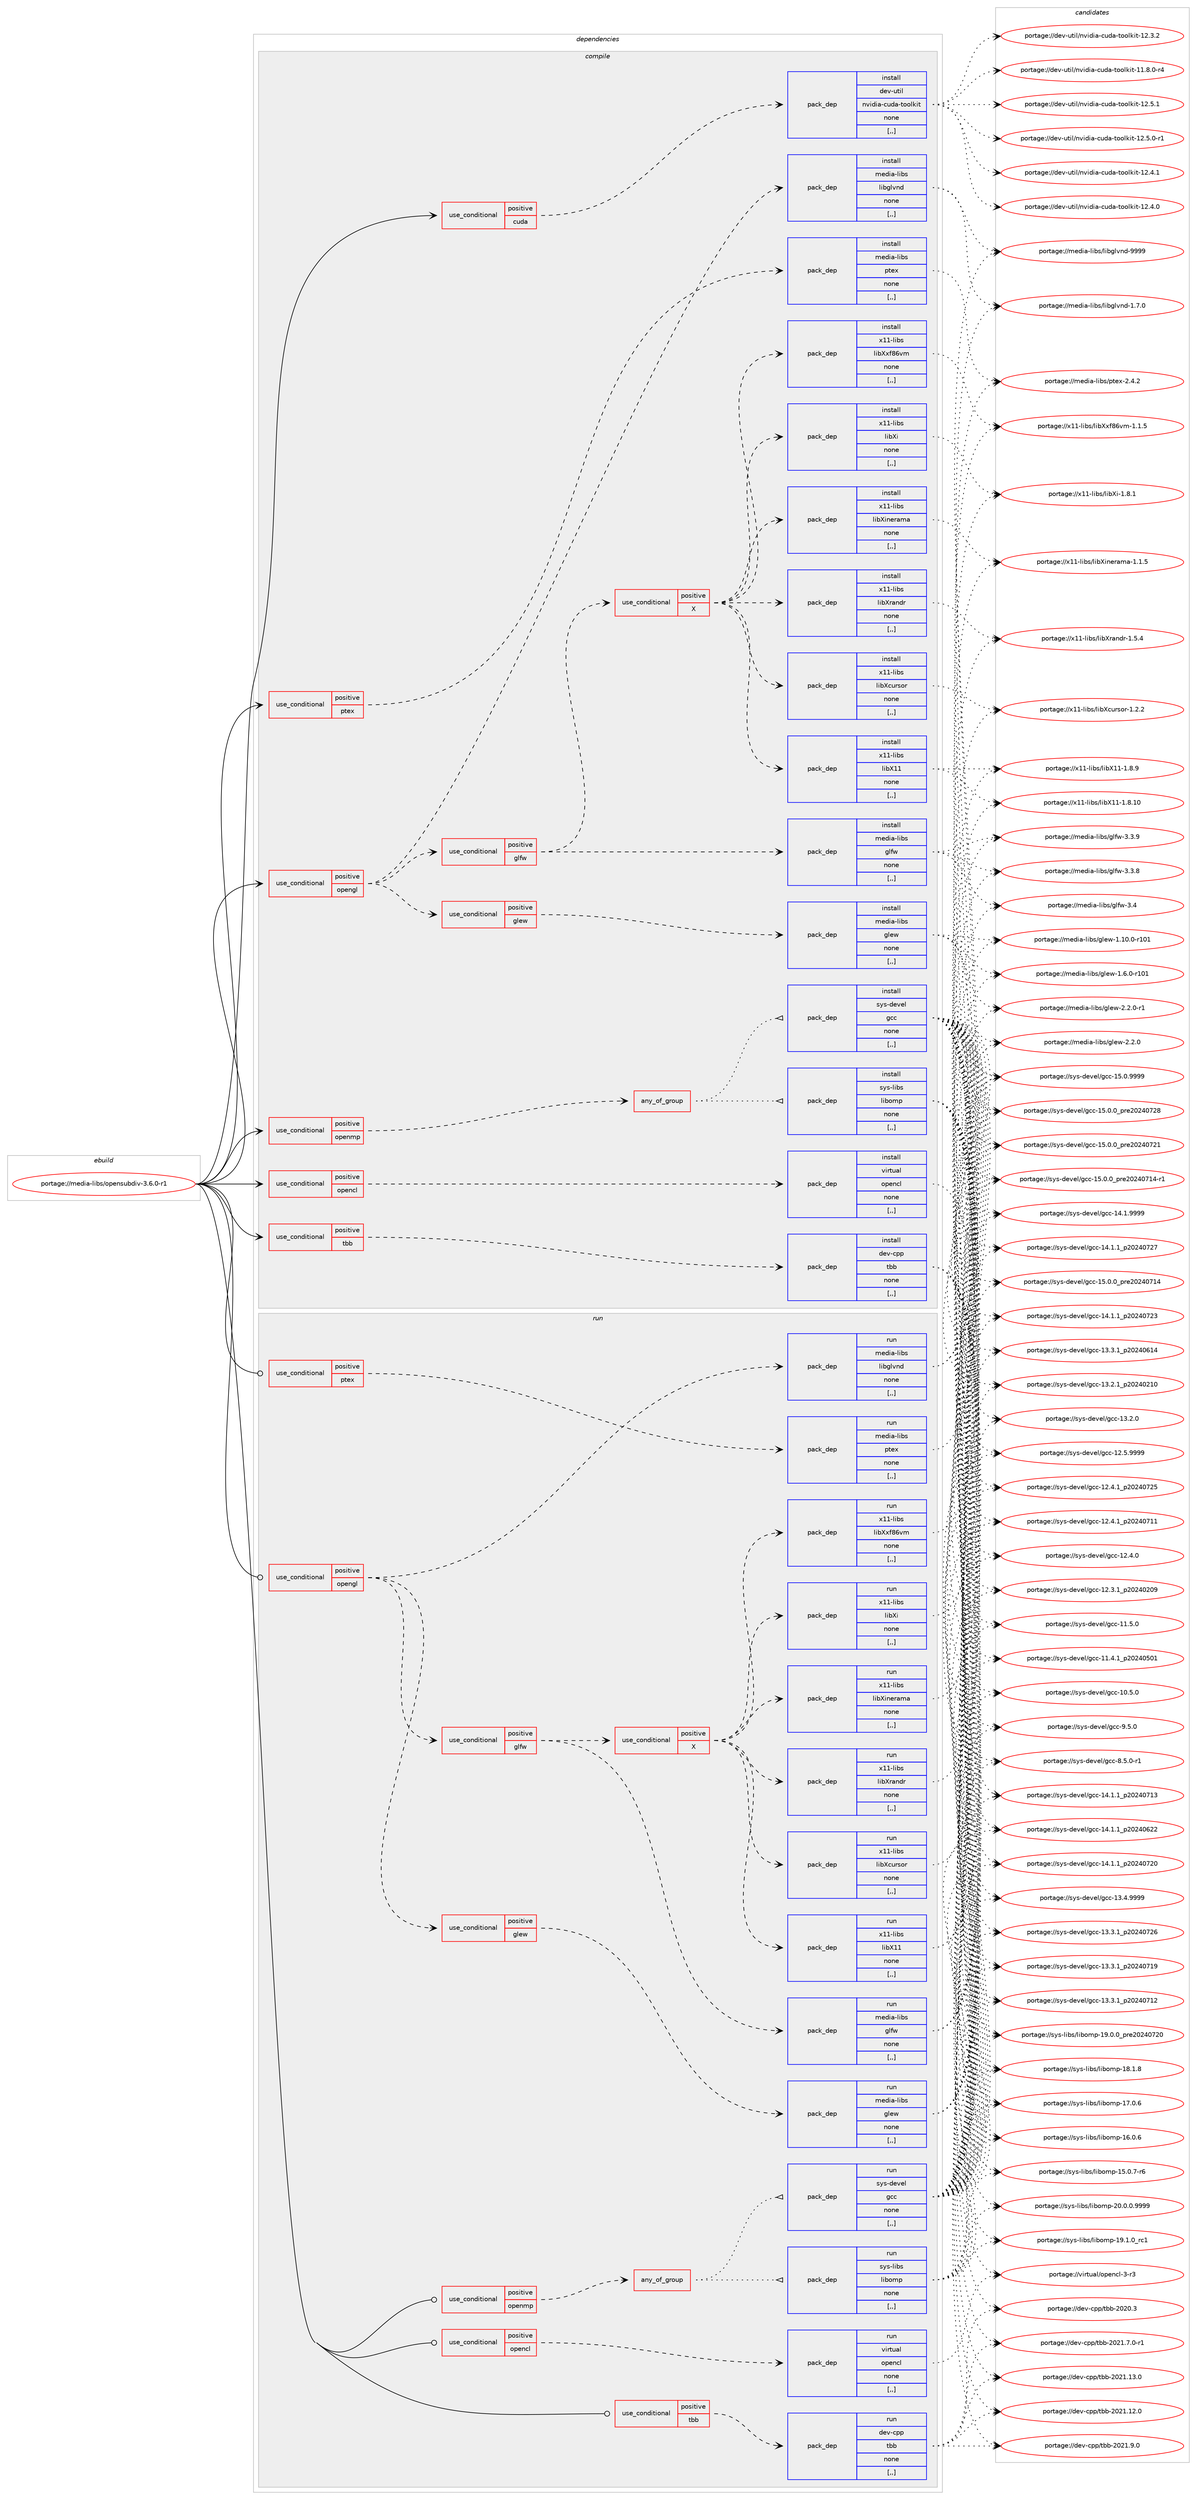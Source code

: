 digraph prolog {

# *************
# Graph options
# *************

newrank=true;
concentrate=true;
compound=true;
graph [rankdir=LR,fontname=Helvetica,fontsize=10,ranksep=1.5];#, ranksep=2.5, nodesep=0.2];
edge  [arrowhead=vee];
node  [fontname=Helvetica,fontsize=10];

# **********
# The ebuild
# **********

subgraph cluster_leftcol {
color=gray;
label=<<i>ebuild</i>>;
id [label="portage://media-libs/opensubdiv-3.6.0-r1", color=red, width=4, href="../media-libs/opensubdiv-3.6.0-r1.svg"];
}

# ****************
# The dependencies
# ****************

subgraph cluster_midcol {
color=gray;
label=<<i>dependencies</i>>;
subgraph cluster_compile {
fillcolor="#eeeeee";
style=filled;
label=<<i>compile</i>>;
subgraph cond77142 {
dependency304169 [label=<<TABLE BORDER="0" CELLBORDER="1" CELLSPACING="0" CELLPADDING="4"><TR><TD ROWSPAN="3" CELLPADDING="10">use_conditional</TD></TR><TR><TD>positive</TD></TR><TR><TD>cuda</TD></TR></TABLE>>, shape=none, color=red];
subgraph pack224661 {
dependency304170 [label=<<TABLE BORDER="0" CELLBORDER="1" CELLSPACING="0" CELLPADDING="4" WIDTH="220"><TR><TD ROWSPAN="6" CELLPADDING="30">pack_dep</TD></TR><TR><TD WIDTH="110">install</TD></TR><TR><TD>dev-util</TD></TR><TR><TD>nvidia-cuda-toolkit</TD></TR><TR><TD>none</TD></TR><TR><TD>[,,]</TD></TR></TABLE>>, shape=none, color=blue];
}
dependency304169:e -> dependency304170:w [weight=20,style="dashed",arrowhead="vee"];
}
id:e -> dependency304169:w [weight=20,style="solid",arrowhead="vee"];
subgraph cond77143 {
dependency304171 [label=<<TABLE BORDER="0" CELLBORDER="1" CELLSPACING="0" CELLPADDING="4"><TR><TD ROWSPAN="3" CELLPADDING="10">use_conditional</TD></TR><TR><TD>positive</TD></TR><TR><TD>opencl</TD></TR></TABLE>>, shape=none, color=red];
subgraph pack224662 {
dependency304172 [label=<<TABLE BORDER="0" CELLBORDER="1" CELLSPACING="0" CELLPADDING="4" WIDTH="220"><TR><TD ROWSPAN="6" CELLPADDING="30">pack_dep</TD></TR><TR><TD WIDTH="110">install</TD></TR><TR><TD>virtual</TD></TR><TR><TD>opencl</TD></TR><TR><TD>none</TD></TR><TR><TD>[,,]</TD></TR></TABLE>>, shape=none, color=blue];
}
dependency304171:e -> dependency304172:w [weight=20,style="dashed",arrowhead="vee"];
}
id:e -> dependency304171:w [weight=20,style="solid",arrowhead="vee"];
subgraph cond77144 {
dependency304173 [label=<<TABLE BORDER="0" CELLBORDER="1" CELLSPACING="0" CELLPADDING="4"><TR><TD ROWSPAN="3" CELLPADDING="10">use_conditional</TD></TR><TR><TD>positive</TD></TR><TR><TD>opengl</TD></TR></TABLE>>, shape=none, color=red];
subgraph pack224663 {
dependency304174 [label=<<TABLE BORDER="0" CELLBORDER="1" CELLSPACING="0" CELLPADDING="4" WIDTH="220"><TR><TD ROWSPAN="6" CELLPADDING="30">pack_dep</TD></TR><TR><TD WIDTH="110">install</TD></TR><TR><TD>media-libs</TD></TR><TR><TD>libglvnd</TD></TR><TR><TD>none</TD></TR><TR><TD>[,,]</TD></TR></TABLE>>, shape=none, color=blue];
}
dependency304173:e -> dependency304174:w [weight=20,style="dashed",arrowhead="vee"];
subgraph cond77145 {
dependency304175 [label=<<TABLE BORDER="0" CELLBORDER="1" CELLSPACING="0" CELLPADDING="4"><TR><TD ROWSPAN="3" CELLPADDING="10">use_conditional</TD></TR><TR><TD>positive</TD></TR><TR><TD>glew</TD></TR></TABLE>>, shape=none, color=red];
subgraph pack224664 {
dependency304176 [label=<<TABLE BORDER="0" CELLBORDER="1" CELLSPACING="0" CELLPADDING="4" WIDTH="220"><TR><TD ROWSPAN="6" CELLPADDING="30">pack_dep</TD></TR><TR><TD WIDTH="110">install</TD></TR><TR><TD>media-libs</TD></TR><TR><TD>glew</TD></TR><TR><TD>none</TD></TR><TR><TD>[,,]</TD></TR></TABLE>>, shape=none, color=blue];
}
dependency304175:e -> dependency304176:w [weight=20,style="dashed",arrowhead="vee"];
}
dependency304173:e -> dependency304175:w [weight=20,style="dashed",arrowhead="vee"];
subgraph cond77146 {
dependency304177 [label=<<TABLE BORDER="0" CELLBORDER="1" CELLSPACING="0" CELLPADDING="4"><TR><TD ROWSPAN="3" CELLPADDING="10">use_conditional</TD></TR><TR><TD>positive</TD></TR><TR><TD>glfw</TD></TR></TABLE>>, shape=none, color=red];
subgraph pack224665 {
dependency304178 [label=<<TABLE BORDER="0" CELLBORDER="1" CELLSPACING="0" CELLPADDING="4" WIDTH="220"><TR><TD ROWSPAN="6" CELLPADDING="30">pack_dep</TD></TR><TR><TD WIDTH="110">install</TD></TR><TR><TD>media-libs</TD></TR><TR><TD>glfw</TD></TR><TR><TD>none</TD></TR><TR><TD>[,,]</TD></TR></TABLE>>, shape=none, color=blue];
}
dependency304177:e -> dependency304178:w [weight=20,style="dashed",arrowhead="vee"];
subgraph cond77147 {
dependency304179 [label=<<TABLE BORDER="0" CELLBORDER="1" CELLSPACING="0" CELLPADDING="4"><TR><TD ROWSPAN="3" CELLPADDING="10">use_conditional</TD></TR><TR><TD>positive</TD></TR><TR><TD>X</TD></TR></TABLE>>, shape=none, color=red];
subgraph pack224666 {
dependency304180 [label=<<TABLE BORDER="0" CELLBORDER="1" CELLSPACING="0" CELLPADDING="4" WIDTH="220"><TR><TD ROWSPAN="6" CELLPADDING="30">pack_dep</TD></TR><TR><TD WIDTH="110">install</TD></TR><TR><TD>x11-libs</TD></TR><TR><TD>libX11</TD></TR><TR><TD>none</TD></TR><TR><TD>[,,]</TD></TR></TABLE>>, shape=none, color=blue];
}
dependency304179:e -> dependency304180:w [weight=20,style="dashed",arrowhead="vee"];
subgraph pack224667 {
dependency304181 [label=<<TABLE BORDER="0" CELLBORDER="1" CELLSPACING="0" CELLPADDING="4" WIDTH="220"><TR><TD ROWSPAN="6" CELLPADDING="30">pack_dep</TD></TR><TR><TD WIDTH="110">install</TD></TR><TR><TD>x11-libs</TD></TR><TR><TD>libXcursor</TD></TR><TR><TD>none</TD></TR><TR><TD>[,,]</TD></TR></TABLE>>, shape=none, color=blue];
}
dependency304179:e -> dependency304181:w [weight=20,style="dashed",arrowhead="vee"];
subgraph pack224668 {
dependency304182 [label=<<TABLE BORDER="0" CELLBORDER="1" CELLSPACING="0" CELLPADDING="4" WIDTH="220"><TR><TD ROWSPAN="6" CELLPADDING="30">pack_dep</TD></TR><TR><TD WIDTH="110">install</TD></TR><TR><TD>x11-libs</TD></TR><TR><TD>libXi</TD></TR><TR><TD>none</TD></TR><TR><TD>[,,]</TD></TR></TABLE>>, shape=none, color=blue];
}
dependency304179:e -> dependency304182:w [weight=20,style="dashed",arrowhead="vee"];
subgraph pack224669 {
dependency304183 [label=<<TABLE BORDER="0" CELLBORDER="1" CELLSPACING="0" CELLPADDING="4" WIDTH="220"><TR><TD ROWSPAN="6" CELLPADDING="30">pack_dep</TD></TR><TR><TD WIDTH="110">install</TD></TR><TR><TD>x11-libs</TD></TR><TR><TD>libXinerama</TD></TR><TR><TD>none</TD></TR><TR><TD>[,,]</TD></TR></TABLE>>, shape=none, color=blue];
}
dependency304179:e -> dependency304183:w [weight=20,style="dashed",arrowhead="vee"];
subgraph pack224670 {
dependency304184 [label=<<TABLE BORDER="0" CELLBORDER="1" CELLSPACING="0" CELLPADDING="4" WIDTH="220"><TR><TD ROWSPAN="6" CELLPADDING="30">pack_dep</TD></TR><TR><TD WIDTH="110">install</TD></TR><TR><TD>x11-libs</TD></TR><TR><TD>libXrandr</TD></TR><TR><TD>none</TD></TR><TR><TD>[,,]</TD></TR></TABLE>>, shape=none, color=blue];
}
dependency304179:e -> dependency304184:w [weight=20,style="dashed",arrowhead="vee"];
subgraph pack224671 {
dependency304185 [label=<<TABLE BORDER="0" CELLBORDER="1" CELLSPACING="0" CELLPADDING="4" WIDTH="220"><TR><TD ROWSPAN="6" CELLPADDING="30">pack_dep</TD></TR><TR><TD WIDTH="110">install</TD></TR><TR><TD>x11-libs</TD></TR><TR><TD>libXxf86vm</TD></TR><TR><TD>none</TD></TR><TR><TD>[,,]</TD></TR></TABLE>>, shape=none, color=blue];
}
dependency304179:e -> dependency304185:w [weight=20,style="dashed",arrowhead="vee"];
}
dependency304177:e -> dependency304179:w [weight=20,style="dashed",arrowhead="vee"];
}
dependency304173:e -> dependency304177:w [weight=20,style="dashed",arrowhead="vee"];
}
id:e -> dependency304173:w [weight=20,style="solid",arrowhead="vee"];
subgraph cond77148 {
dependency304186 [label=<<TABLE BORDER="0" CELLBORDER="1" CELLSPACING="0" CELLPADDING="4"><TR><TD ROWSPAN="3" CELLPADDING="10">use_conditional</TD></TR><TR><TD>positive</TD></TR><TR><TD>openmp</TD></TR></TABLE>>, shape=none, color=red];
subgraph any2203 {
dependency304187 [label=<<TABLE BORDER="0" CELLBORDER="1" CELLSPACING="0" CELLPADDING="4"><TR><TD CELLPADDING="10">any_of_group</TD></TR></TABLE>>, shape=none, color=red];subgraph pack224672 {
dependency304188 [label=<<TABLE BORDER="0" CELLBORDER="1" CELLSPACING="0" CELLPADDING="4" WIDTH="220"><TR><TD ROWSPAN="6" CELLPADDING="30">pack_dep</TD></TR><TR><TD WIDTH="110">install</TD></TR><TR><TD>sys-devel</TD></TR><TR><TD>gcc</TD></TR><TR><TD>none</TD></TR><TR><TD>[,,]</TD></TR></TABLE>>, shape=none, color=blue];
}
dependency304187:e -> dependency304188:w [weight=20,style="dotted",arrowhead="oinv"];
subgraph pack224673 {
dependency304189 [label=<<TABLE BORDER="0" CELLBORDER="1" CELLSPACING="0" CELLPADDING="4" WIDTH="220"><TR><TD ROWSPAN="6" CELLPADDING="30">pack_dep</TD></TR><TR><TD WIDTH="110">install</TD></TR><TR><TD>sys-libs</TD></TR><TR><TD>libomp</TD></TR><TR><TD>none</TD></TR><TR><TD>[,,]</TD></TR></TABLE>>, shape=none, color=blue];
}
dependency304187:e -> dependency304189:w [weight=20,style="dotted",arrowhead="oinv"];
}
dependency304186:e -> dependency304187:w [weight=20,style="dashed",arrowhead="vee"];
}
id:e -> dependency304186:w [weight=20,style="solid",arrowhead="vee"];
subgraph cond77149 {
dependency304190 [label=<<TABLE BORDER="0" CELLBORDER="1" CELLSPACING="0" CELLPADDING="4"><TR><TD ROWSPAN="3" CELLPADDING="10">use_conditional</TD></TR><TR><TD>positive</TD></TR><TR><TD>ptex</TD></TR></TABLE>>, shape=none, color=red];
subgraph pack224674 {
dependency304191 [label=<<TABLE BORDER="0" CELLBORDER="1" CELLSPACING="0" CELLPADDING="4" WIDTH="220"><TR><TD ROWSPAN="6" CELLPADDING="30">pack_dep</TD></TR><TR><TD WIDTH="110">install</TD></TR><TR><TD>media-libs</TD></TR><TR><TD>ptex</TD></TR><TR><TD>none</TD></TR><TR><TD>[,,]</TD></TR></TABLE>>, shape=none, color=blue];
}
dependency304190:e -> dependency304191:w [weight=20,style="dashed",arrowhead="vee"];
}
id:e -> dependency304190:w [weight=20,style="solid",arrowhead="vee"];
subgraph cond77150 {
dependency304192 [label=<<TABLE BORDER="0" CELLBORDER="1" CELLSPACING="0" CELLPADDING="4"><TR><TD ROWSPAN="3" CELLPADDING="10">use_conditional</TD></TR><TR><TD>positive</TD></TR><TR><TD>tbb</TD></TR></TABLE>>, shape=none, color=red];
subgraph pack224675 {
dependency304193 [label=<<TABLE BORDER="0" CELLBORDER="1" CELLSPACING="0" CELLPADDING="4" WIDTH="220"><TR><TD ROWSPAN="6" CELLPADDING="30">pack_dep</TD></TR><TR><TD WIDTH="110">install</TD></TR><TR><TD>dev-cpp</TD></TR><TR><TD>tbb</TD></TR><TR><TD>none</TD></TR><TR><TD>[,,]</TD></TR></TABLE>>, shape=none, color=blue];
}
dependency304192:e -> dependency304193:w [weight=20,style="dashed",arrowhead="vee"];
}
id:e -> dependency304192:w [weight=20,style="solid",arrowhead="vee"];
}
subgraph cluster_compileandrun {
fillcolor="#eeeeee";
style=filled;
label=<<i>compile and run</i>>;
}
subgraph cluster_run {
fillcolor="#eeeeee";
style=filled;
label=<<i>run</i>>;
subgraph cond77151 {
dependency304194 [label=<<TABLE BORDER="0" CELLBORDER="1" CELLSPACING="0" CELLPADDING="4"><TR><TD ROWSPAN="3" CELLPADDING="10">use_conditional</TD></TR><TR><TD>positive</TD></TR><TR><TD>opencl</TD></TR></TABLE>>, shape=none, color=red];
subgraph pack224676 {
dependency304195 [label=<<TABLE BORDER="0" CELLBORDER="1" CELLSPACING="0" CELLPADDING="4" WIDTH="220"><TR><TD ROWSPAN="6" CELLPADDING="30">pack_dep</TD></TR><TR><TD WIDTH="110">run</TD></TR><TR><TD>virtual</TD></TR><TR><TD>opencl</TD></TR><TR><TD>none</TD></TR><TR><TD>[,,]</TD></TR></TABLE>>, shape=none, color=blue];
}
dependency304194:e -> dependency304195:w [weight=20,style="dashed",arrowhead="vee"];
}
id:e -> dependency304194:w [weight=20,style="solid",arrowhead="odot"];
subgraph cond77152 {
dependency304196 [label=<<TABLE BORDER="0" CELLBORDER="1" CELLSPACING="0" CELLPADDING="4"><TR><TD ROWSPAN="3" CELLPADDING="10">use_conditional</TD></TR><TR><TD>positive</TD></TR><TR><TD>opengl</TD></TR></TABLE>>, shape=none, color=red];
subgraph pack224677 {
dependency304197 [label=<<TABLE BORDER="0" CELLBORDER="1" CELLSPACING="0" CELLPADDING="4" WIDTH="220"><TR><TD ROWSPAN="6" CELLPADDING="30">pack_dep</TD></TR><TR><TD WIDTH="110">run</TD></TR><TR><TD>media-libs</TD></TR><TR><TD>libglvnd</TD></TR><TR><TD>none</TD></TR><TR><TD>[,,]</TD></TR></TABLE>>, shape=none, color=blue];
}
dependency304196:e -> dependency304197:w [weight=20,style="dashed",arrowhead="vee"];
subgraph cond77153 {
dependency304198 [label=<<TABLE BORDER="0" CELLBORDER="1" CELLSPACING="0" CELLPADDING="4"><TR><TD ROWSPAN="3" CELLPADDING="10">use_conditional</TD></TR><TR><TD>positive</TD></TR><TR><TD>glew</TD></TR></TABLE>>, shape=none, color=red];
subgraph pack224678 {
dependency304199 [label=<<TABLE BORDER="0" CELLBORDER="1" CELLSPACING="0" CELLPADDING="4" WIDTH="220"><TR><TD ROWSPAN="6" CELLPADDING="30">pack_dep</TD></TR><TR><TD WIDTH="110">run</TD></TR><TR><TD>media-libs</TD></TR><TR><TD>glew</TD></TR><TR><TD>none</TD></TR><TR><TD>[,,]</TD></TR></TABLE>>, shape=none, color=blue];
}
dependency304198:e -> dependency304199:w [weight=20,style="dashed",arrowhead="vee"];
}
dependency304196:e -> dependency304198:w [weight=20,style="dashed",arrowhead="vee"];
subgraph cond77154 {
dependency304200 [label=<<TABLE BORDER="0" CELLBORDER="1" CELLSPACING="0" CELLPADDING="4"><TR><TD ROWSPAN="3" CELLPADDING="10">use_conditional</TD></TR><TR><TD>positive</TD></TR><TR><TD>glfw</TD></TR></TABLE>>, shape=none, color=red];
subgraph pack224679 {
dependency304201 [label=<<TABLE BORDER="0" CELLBORDER="1" CELLSPACING="0" CELLPADDING="4" WIDTH="220"><TR><TD ROWSPAN="6" CELLPADDING="30">pack_dep</TD></TR><TR><TD WIDTH="110">run</TD></TR><TR><TD>media-libs</TD></TR><TR><TD>glfw</TD></TR><TR><TD>none</TD></TR><TR><TD>[,,]</TD></TR></TABLE>>, shape=none, color=blue];
}
dependency304200:e -> dependency304201:w [weight=20,style="dashed",arrowhead="vee"];
subgraph cond77155 {
dependency304202 [label=<<TABLE BORDER="0" CELLBORDER="1" CELLSPACING="0" CELLPADDING="4"><TR><TD ROWSPAN="3" CELLPADDING="10">use_conditional</TD></TR><TR><TD>positive</TD></TR><TR><TD>X</TD></TR></TABLE>>, shape=none, color=red];
subgraph pack224680 {
dependency304203 [label=<<TABLE BORDER="0" CELLBORDER="1" CELLSPACING="0" CELLPADDING="4" WIDTH="220"><TR><TD ROWSPAN="6" CELLPADDING="30">pack_dep</TD></TR><TR><TD WIDTH="110">run</TD></TR><TR><TD>x11-libs</TD></TR><TR><TD>libX11</TD></TR><TR><TD>none</TD></TR><TR><TD>[,,]</TD></TR></TABLE>>, shape=none, color=blue];
}
dependency304202:e -> dependency304203:w [weight=20,style="dashed",arrowhead="vee"];
subgraph pack224681 {
dependency304204 [label=<<TABLE BORDER="0" CELLBORDER="1" CELLSPACING="0" CELLPADDING="4" WIDTH="220"><TR><TD ROWSPAN="6" CELLPADDING="30">pack_dep</TD></TR><TR><TD WIDTH="110">run</TD></TR><TR><TD>x11-libs</TD></TR><TR><TD>libXcursor</TD></TR><TR><TD>none</TD></TR><TR><TD>[,,]</TD></TR></TABLE>>, shape=none, color=blue];
}
dependency304202:e -> dependency304204:w [weight=20,style="dashed",arrowhead="vee"];
subgraph pack224682 {
dependency304205 [label=<<TABLE BORDER="0" CELLBORDER="1" CELLSPACING="0" CELLPADDING="4" WIDTH="220"><TR><TD ROWSPAN="6" CELLPADDING="30">pack_dep</TD></TR><TR><TD WIDTH="110">run</TD></TR><TR><TD>x11-libs</TD></TR><TR><TD>libXi</TD></TR><TR><TD>none</TD></TR><TR><TD>[,,]</TD></TR></TABLE>>, shape=none, color=blue];
}
dependency304202:e -> dependency304205:w [weight=20,style="dashed",arrowhead="vee"];
subgraph pack224683 {
dependency304206 [label=<<TABLE BORDER="0" CELLBORDER="1" CELLSPACING="0" CELLPADDING="4" WIDTH="220"><TR><TD ROWSPAN="6" CELLPADDING="30">pack_dep</TD></TR><TR><TD WIDTH="110">run</TD></TR><TR><TD>x11-libs</TD></TR><TR><TD>libXinerama</TD></TR><TR><TD>none</TD></TR><TR><TD>[,,]</TD></TR></TABLE>>, shape=none, color=blue];
}
dependency304202:e -> dependency304206:w [weight=20,style="dashed",arrowhead="vee"];
subgraph pack224684 {
dependency304207 [label=<<TABLE BORDER="0" CELLBORDER="1" CELLSPACING="0" CELLPADDING="4" WIDTH="220"><TR><TD ROWSPAN="6" CELLPADDING="30">pack_dep</TD></TR><TR><TD WIDTH="110">run</TD></TR><TR><TD>x11-libs</TD></TR><TR><TD>libXrandr</TD></TR><TR><TD>none</TD></TR><TR><TD>[,,]</TD></TR></TABLE>>, shape=none, color=blue];
}
dependency304202:e -> dependency304207:w [weight=20,style="dashed",arrowhead="vee"];
subgraph pack224685 {
dependency304208 [label=<<TABLE BORDER="0" CELLBORDER="1" CELLSPACING="0" CELLPADDING="4" WIDTH="220"><TR><TD ROWSPAN="6" CELLPADDING="30">pack_dep</TD></TR><TR><TD WIDTH="110">run</TD></TR><TR><TD>x11-libs</TD></TR><TR><TD>libXxf86vm</TD></TR><TR><TD>none</TD></TR><TR><TD>[,,]</TD></TR></TABLE>>, shape=none, color=blue];
}
dependency304202:e -> dependency304208:w [weight=20,style="dashed",arrowhead="vee"];
}
dependency304200:e -> dependency304202:w [weight=20,style="dashed",arrowhead="vee"];
}
dependency304196:e -> dependency304200:w [weight=20,style="dashed",arrowhead="vee"];
}
id:e -> dependency304196:w [weight=20,style="solid",arrowhead="odot"];
subgraph cond77156 {
dependency304209 [label=<<TABLE BORDER="0" CELLBORDER="1" CELLSPACING="0" CELLPADDING="4"><TR><TD ROWSPAN="3" CELLPADDING="10">use_conditional</TD></TR><TR><TD>positive</TD></TR><TR><TD>openmp</TD></TR></TABLE>>, shape=none, color=red];
subgraph any2204 {
dependency304210 [label=<<TABLE BORDER="0" CELLBORDER="1" CELLSPACING="0" CELLPADDING="4"><TR><TD CELLPADDING="10">any_of_group</TD></TR></TABLE>>, shape=none, color=red];subgraph pack224686 {
dependency304211 [label=<<TABLE BORDER="0" CELLBORDER="1" CELLSPACING="0" CELLPADDING="4" WIDTH="220"><TR><TD ROWSPAN="6" CELLPADDING="30">pack_dep</TD></TR><TR><TD WIDTH="110">run</TD></TR><TR><TD>sys-devel</TD></TR><TR><TD>gcc</TD></TR><TR><TD>none</TD></TR><TR><TD>[,,]</TD></TR></TABLE>>, shape=none, color=blue];
}
dependency304210:e -> dependency304211:w [weight=20,style="dotted",arrowhead="oinv"];
subgraph pack224687 {
dependency304212 [label=<<TABLE BORDER="0" CELLBORDER="1" CELLSPACING="0" CELLPADDING="4" WIDTH="220"><TR><TD ROWSPAN="6" CELLPADDING="30">pack_dep</TD></TR><TR><TD WIDTH="110">run</TD></TR><TR><TD>sys-libs</TD></TR><TR><TD>libomp</TD></TR><TR><TD>none</TD></TR><TR><TD>[,,]</TD></TR></TABLE>>, shape=none, color=blue];
}
dependency304210:e -> dependency304212:w [weight=20,style="dotted",arrowhead="oinv"];
}
dependency304209:e -> dependency304210:w [weight=20,style="dashed",arrowhead="vee"];
}
id:e -> dependency304209:w [weight=20,style="solid",arrowhead="odot"];
subgraph cond77157 {
dependency304213 [label=<<TABLE BORDER="0" CELLBORDER="1" CELLSPACING="0" CELLPADDING="4"><TR><TD ROWSPAN="3" CELLPADDING="10">use_conditional</TD></TR><TR><TD>positive</TD></TR><TR><TD>ptex</TD></TR></TABLE>>, shape=none, color=red];
subgraph pack224688 {
dependency304214 [label=<<TABLE BORDER="0" CELLBORDER="1" CELLSPACING="0" CELLPADDING="4" WIDTH="220"><TR><TD ROWSPAN="6" CELLPADDING="30">pack_dep</TD></TR><TR><TD WIDTH="110">run</TD></TR><TR><TD>media-libs</TD></TR><TR><TD>ptex</TD></TR><TR><TD>none</TD></TR><TR><TD>[,,]</TD></TR></TABLE>>, shape=none, color=blue];
}
dependency304213:e -> dependency304214:w [weight=20,style="dashed",arrowhead="vee"];
}
id:e -> dependency304213:w [weight=20,style="solid",arrowhead="odot"];
subgraph cond77158 {
dependency304215 [label=<<TABLE BORDER="0" CELLBORDER="1" CELLSPACING="0" CELLPADDING="4"><TR><TD ROWSPAN="3" CELLPADDING="10">use_conditional</TD></TR><TR><TD>positive</TD></TR><TR><TD>tbb</TD></TR></TABLE>>, shape=none, color=red];
subgraph pack224689 {
dependency304216 [label=<<TABLE BORDER="0" CELLBORDER="1" CELLSPACING="0" CELLPADDING="4" WIDTH="220"><TR><TD ROWSPAN="6" CELLPADDING="30">pack_dep</TD></TR><TR><TD WIDTH="110">run</TD></TR><TR><TD>dev-cpp</TD></TR><TR><TD>tbb</TD></TR><TR><TD>none</TD></TR><TR><TD>[,,]</TD></TR></TABLE>>, shape=none, color=blue];
}
dependency304215:e -> dependency304216:w [weight=20,style="dashed",arrowhead="vee"];
}
id:e -> dependency304215:w [weight=20,style="solid",arrowhead="odot"];
}
}

# **************
# The candidates
# **************

subgraph cluster_choices {
rank=same;
color=gray;
label=<<i>candidates</i>>;

subgraph choice224661 {
color=black;
nodesep=1;
choice1001011184511711610510847110118105100105974599117100974511611111110810710511645495046534649 [label="portage://dev-util/nvidia-cuda-toolkit-12.5.1", color=red, width=4,href="../dev-util/nvidia-cuda-toolkit-12.5.1.svg"];
choice10010111845117116105108471101181051001059745991171009745116111111108107105116454950465346484511449 [label="portage://dev-util/nvidia-cuda-toolkit-12.5.0-r1", color=red, width=4,href="../dev-util/nvidia-cuda-toolkit-12.5.0-r1.svg"];
choice1001011184511711610510847110118105100105974599117100974511611111110810710511645495046524649 [label="portage://dev-util/nvidia-cuda-toolkit-12.4.1", color=red, width=4,href="../dev-util/nvidia-cuda-toolkit-12.4.1.svg"];
choice1001011184511711610510847110118105100105974599117100974511611111110810710511645495046524648 [label="portage://dev-util/nvidia-cuda-toolkit-12.4.0", color=red, width=4,href="../dev-util/nvidia-cuda-toolkit-12.4.0.svg"];
choice1001011184511711610510847110118105100105974599117100974511611111110810710511645495046514650 [label="portage://dev-util/nvidia-cuda-toolkit-12.3.2", color=red, width=4,href="../dev-util/nvidia-cuda-toolkit-12.3.2.svg"];
choice10010111845117116105108471101181051001059745991171009745116111111108107105116454949465646484511452 [label="portage://dev-util/nvidia-cuda-toolkit-11.8.0-r4", color=red, width=4,href="../dev-util/nvidia-cuda-toolkit-11.8.0-r4.svg"];
dependency304170:e -> choice1001011184511711610510847110118105100105974599117100974511611111110810710511645495046534649:w [style=dotted,weight="100"];
dependency304170:e -> choice10010111845117116105108471101181051001059745991171009745116111111108107105116454950465346484511449:w [style=dotted,weight="100"];
dependency304170:e -> choice1001011184511711610510847110118105100105974599117100974511611111110810710511645495046524649:w [style=dotted,weight="100"];
dependency304170:e -> choice1001011184511711610510847110118105100105974599117100974511611111110810710511645495046524648:w [style=dotted,weight="100"];
dependency304170:e -> choice1001011184511711610510847110118105100105974599117100974511611111110810710511645495046514650:w [style=dotted,weight="100"];
dependency304170:e -> choice10010111845117116105108471101181051001059745991171009745116111111108107105116454949465646484511452:w [style=dotted,weight="100"];
}
subgraph choice224662 {
color=black;
nodesep=1;
choice11810511411611797108471111121011109910845514511451 [label="portage://virtual/opencl-3-r3", color=red, width=4,href="../virtual/opencl-3-r3.svg"];
dependency304172:e -> choice11810511411611797108471111121011109910845514511451:w [style=dotted,weight="100"];
}
subgraph choice224663 {
color=black;
nodesep=1;
choice10910110010597451081059811547108105981031081181101004557575757 [label="portage://media-libs/libglvnd-9999", color=red, width=4,href="../media-libs/libglvnd-9999.svg"];
choice1091011001059745108105981154710810598103108118110100454946554648 [label="portage://media-libs/libglvnd-1.7.0", color=red, width=4,href="../media-libs/libglvnd-1.7.0.svg"];
dependency304174:e -> choice10910110010597451081059811547108105981031081181101004557575757:w [style=dotted,weight="100"];
dependency304174:e -> choice1091011001059745108105981154710810598103108118110100454946554648:w [style=dotted,weight="100"];
}
subgraph choice224664 {
color=black;
nodesep=1;
choice109101100105974510810598115471031081011194550465046484511449 [label="portage://media-libs/glew-2.2.0-r1", color=red, width=4,href="../media-libs/glew-2.2.0-r1.svg"];
choice10910110010597451081059811547103108101119455046504648 [label="portage://media-libs/glew-2.2.0", color=red, width=4,href="../media-libs/glew-2.2.0.svg"];
choice109101100105974510810598115471031081011194549464948464845114494849 [label="portage://media-libs/glew-1.10.0-r101", color=red, width=4,href="../media-libs/glew-1.10.0-r101.svg"];
choice1091011001059745108105981154710310810111945494654464845114494849 [label="portage://media-libs/glew-1.6.0-r101", color=red, width=4,href="../media-libs/glew-1.6.0-r101.svg"];
dependency304176:e -> choice109101100105974510810598115471031081011194550465046484511449:w [style=dotted,weight="100"];
dependency304176:e -> choice10910110010597451081059811547103108101119455046504648:w [style=dotted,weight="100"];
dependency304176:e -> choice109101100105974510810598115471031081011194549464948464845114494849:w [style=dotted,weight="100"];
dependency304176:e -> choice1091011001059745108105981154710310810111945494654464845114494849:w [style=dotted,weight="100"];
}
subgraph choice224665 {
color=black;
nodesep=1;
choice1091011001059745108105981154710310810211945514652 [label="portage://media-libs/glfw-3.4", color=red, width=4,href="../media-libs/glfw-3.4.svg"];
choice10910110010597451081059811547103108102119455146514657 [label="portage://media-libs/glfw-3.3.9", color=red, width=4,href="../media-libs/glfw-3.3.9.svg"];
choice10910110010597451081059811547103108102119455146514656 [label="portage://media-libs/glfw-3.3.8", color=red, width=4,href="../media-libs/glfw-3.3.8.svg"];
dependency304178:e -> choice1091011001059745108105981154710310810211945514652:w [style=dotted,weight="100"];
dependency304178:e -> choice10910110010597451081059811547103108102119455146514657:w [style=dotted,weight="100"];
dependency304178:e -> choice10910110010597451081059811547103108102119455146514656:w [style=dotted,weight="100"];
}
subgraph choice224666 {
color=black;
nodesep=1;
choice12049494510810598115471081059888494945494656464948 [label="portage://x11-libs/libX11-1.8.10", color=red, width=4,href="../x11-libs/libX11-1.8.10.svg"];
choice120494945108105981154710810598884949454946564657 [label="portage://x11-libs/libX11-1.8.9", color=red, width=4,href="../x11-libs/libX11-1.8.9.svg"];
dependency304180:e -> choice12049494510810598115471081059888494945494656464948:w [style=dotted,weight="100"];
dependency304180:e -> choice120494945108105981154710810598884949454946564657:w [style=dotted,weight="100"];
}
subgraph choice224667 {
color=black;
nodesep=1;
choice1204949451081059811547108105988899117114115111114454946504650 [label="portage://x11-libs/libXcursor-1.2.2", color=red, width=4,href="../x11-libs/libXcursor-1.2.2.svg"];
dependency304181:e -> choice1204949451081059811547108105988899117114115111114454946504650:w [style=dotted,weight="100"];
}
subgraph choice224668 {
color=black;
nodesep=1;
choice12049494510810598115471081059888105454946564649 [label="portage://x11-libs/libXi-1.8.1", color=red, width=4,href="../x11-libs/libXi-1.8.1.svg"];
dependency304182:e -> choice12049494510810598115471081059888105454946564649:w [style=dotted,weight="100"];
}
subgraph choice224669 {
color=black;
nodesep=1;
choice120494945108105981154710810598881051101011149710997454946494653 [label="portage://x11-libs/libXinerama-1.1.5", color=red, width=4,href="../x11-libs/libXinerama-1.1.5.svg"];
dependency304183:e -> choice120494945108105981154710810598881051101011149710997454946494653:w [style=dotted,weight="100"];
}
subgraph choice224670 {
color=black;
nodesep=1;
choice1204949451081059811547108105988811497110100114454946534652 [label="portage://x11-libs/libXrandr-1.5.4", color=red, width=4,href="../x11-libs/libXrandr-1.5.4.svg"];
dependency304184:e -> choice1204949451081059811547108105988811497110100114454946534652:w [style=dotted,weight="100"];
}
subgraph choice224671 {
color=black;
nodesep=1;
choice120494945108105981154710810598881201025654118109454946494653 [label="portage://x11-libs/libXxf86vm-1.1.5", color=red, width=4,href="../x11-libs/libXxf86vm-1.1.5.svg"];
dependency304185:e -> choice120494945108105981154710810598881201025654118109454946494653:w [style=dotted,weight="100"];
}
subgraph choice224672 {
color=black;
nodesep=1;
choice1151211154510010111810110847103999945495346484657575757 [label="portage://sys-devel/gcc-15.0.9999", color=red, width=4,href="../sys-devel/gcc-15.0.9999.svg"];
choice1151211154510010111810110847103999945495346484648951121141015048505248555056 [label="portage://sys-devel/gcc-15.0.0_pre20240728", color=red, width=4,href="../sys-devel/gcc-15.0.0_pre20240728.svg"];
choice1151211154510010111810110847103999945495346484648951121141015048505248555049 [label="portage://sys-devel/gcc-15.0.0_pre20240721", color=red, width=4,href="../sys-devel/gcc-15.0.0_pre20240721.svg"];
choice11512111545100101118101108471039999454953464846489511211410150485052485549524511449 [label="portage://sys-devel/gcc-15.0.0_pre20240714-r1", color=red, width=4,href="../sys-devel/gcc-15.0.0_pre20240714-r1.svg"];
choice1151211154510010111810110847103999945495346484648951121141015048505248554952 [label="portage://sys-devel/gcc-15.0.0_pre20240714", color=red, width=4,href="../sys-devel/gcc-15.0.0_pre20240714.svg"];
choice1151211154510010111810110847103999945495246494657575757 [label="portage://sys-devel/gcc-14.1.9999", color=red, width=4,href="../sys-devel/gcc-14.1.9999.svg"];
choice1151211154510010111810110847103999945495246494649951125048505248555055 [label="portage://sys-devel/gcc-14.1.1_p20240727", color=red, width=4,href="../sys-devel/gcc-14.1.1_p20240727.svg"];
choice1151211154510010111810110847103999945495246494649951125048505248555051 [label="portage://sys-devel/gcc-14.1.1_p20240723", color=red, width=4,href="../sys-devel/gcc-14.1.1_p20240723.svg"];
choice1151211154510010111810110847103999945495246494649951125048505248555048 [label="portage://sys-devel/gcc-14.1.1_p20240720", color=red, width=4,href="../sys-devel/gcc-14.1.1_p20240720.svg"];
choice1151211154510010111810110847103999945495246494649951125048505248554951 [label="portage://sys-devel/gcc-14.1.1_p20240713", color=red, width=4,href="../sys-devel/gcc-14.1.1_p20240713.svg"];
choice1151211154510010111810110847103999945495246494649951125048505248545050 [label="portage://sys-devel/gcc-14.1.1_p20240622", color=red, width=4,href="../sys-devel/gcc-14.1.1_p20240622.svg"];
choice1151211154510010111810110847103999945495146524657575757 [label="portage://sys-devel/gcc-13.4.9999", color=red, width=4,href="../sys-devel/gcc-13.4.9999.svg"];
choice1151211154510010111810110847103999945495146514649951125048505248555054 [label="portage://sys-devel/gcc-13.3.1_p20240726", color=red, width=4,href="../sys-devel/gcc-13.3.1_p20240726.svg"];
choice1151211154510010111810110847103999945495146514649951125048505248554957 [label="portage://sys-devel/gcc-13.3.1_p20240719", color=red, width=4,href="../sys-devel/gcc-13.3.1_p20240719.svg"];
choice1151211154510010111810110847103999945495146514649951125048505248554950 [label="portage://sys-devel/gcc-13.3.1_p20240712", color=red, width=4,href="../sys-devel/gcc-13.3.1_p20240712.svg"];
choice1151211154510010111810110847103999945495146514649951125048505248544952 [label="portage://sys-devel/gcc-13.3.1_p20240614", color=red, width=4,href="../sys-devel/gcc-13.3.1_p20240614.svg"];
choice1151211154510010111810110847103999945495146504649951125048505248504948 [label="portage://sys-devel/gcc-13.2.1_p20240210", color=red, width=4,href="../sys-devel/gcc-13.2.1_p20240210.svg"];
choice1151211154510010111810110847103999945495146504648 [label="portage://sys-devel/gcc-13.2.0", color=red, width=4,href="../sys-devel/gcc-13.2.0.svg"];
choice1151211154510010111810110847103999945495046534657575757 [label="portage://sys-devel/gcc-12.5.9999", color=red, width=4,href="../sys-devel/gcc-12.5.9999.svg"];
choice1151211154510010111810110847103999945495046524649951125048505248555053 [label="portage://sys-devel/gcc-12.4.1_p20240725", color=red, width=4,href="../sys-devel/gcc-12.4.1_p20240725.svg"];
choice1151211154510010111810110847103999945495046524649951125048505248554949 [label="portage://sys-devel/gcc-12.4.1_p20240711", color=red, width=4,href="../sys-devel/gcc-12.4.1_p20240711.svg"];
choice1151211154510010111810110847103999945495046524648 [label="portage://sys-devel/gcc-12.4.0", color=red, width=4,href="../sys-devel/gcc-12.4.0.svg"];
choice1151211154510010111810110847103999945495046514649951125048505248504857 [label="portage://sys-devel/gcc-12.3.1_p20240209", color=red, width=4,href="../sys-devel/gcc-12.3.1_p20240209.svg"];
choice1151211154510010111810110847103999945494946534648 [label="portage://sys-devel/gcc-11.5.0", color=red, width=4,href="../sys-devel/gcc-11.5.0.svg"];
choice1151211154510010111810110847103999945494946524649951125048505248534849 [label="portage://sys-devel/gcc-11.4.1_p20240501", color=red, width=4,href="../sys-devel/gcc-11.4.1_p20240501.svg"];
choice1151211154510010111810110847103999945494846534648 [label="portage://sys-devel/gcc-10.5.0", color=red, width=4,href="../sys-devel/gcc-10.5.0.svg"];
choice11512111545100101118101108471039999455746534648 [label="portage://sys-devel/gcc-9.5.0", color=red, width=4,href="../sys-devel/gcc-9.5.0.svg"];
choice115121115451001011181011084710399994556465346484511449 [label="portage://sys-devel/gcc-8.5.0-r1", color=red, width=4,href="../sys-devel/gcc-8.5.0-r1.svg"];
dependency304188:e -> choice1151211154510010111810110847103999945495346484657575757:w [style=dotted,weight="100"];
dependency304188:e -> choice1151211154510010111810110847103999945495346484648951121141015048505248555056:w [style=dotted,weight="100"];
dependency304188:e -> choice1151211154510010111810110847103999945495346484648951121141015048505248555049:w [style=dotted,weight="100"];
dependency304188:e -> choice11512111545100101118101108471039999454953464846489511211410150485052485549524511449:w [style=dotted,weight="100"];
dependency304188:e -> choice1151211154510010111810110847103999945495346484648951121141015048505248554952:w [style=dotted,weight="100"];
dependency304188:e -> choice1151211154510010111810110847103999945495246494657575757:w [style=dotted,weight="100"];
dependency304188:e -> choice1151211154510010111810110847103999945495246494649951125048505248555055:w [style=dotted,weight="100"];
dependency304188:e -> choice1151211154510010111810110847103999945495246494649951125048505248555051:w [style=dotted,weight="100"];
dependency304188:e -> choice1151211154510010111810110847103999945495246494649951125048505248555048:w [style=dotted,weight="100"];
dependency304188:e -> choice1151211154510010111810110847103999945495246494649951125048505248554951:w [style=dotted,weight="100"];
dependency304188:e -> choice1151211154510010111810110847103999945495246494649951125048505248545050:w [style=dotted,weight="100"];
dependency304188:e -> choice1151211154510010111810110847103999945495146524657575757:w [style=dotted,weight="100"];
dependency304188:e -> choice1151211154510010111810110847103999945495146514649951125048505248555054:w [style=dotted,weight="100"];
dependency304188:e -> choice1151211154510010111810110847103999945495146514649951125048505248554957:w [style=dotted,weight="100"];
dependency304188:e -> choice1151211154510010111810110847103999945495146514649951125048505248554950:w [style=dotted,weight="100"];
dependency304188:e -> choice1151211154510010111810110847103999945495146514649951125048505248544952:w [style=dotted,weight="100"];
dependency304188:e -> choice1151211154510010111810110847103999945495146504649951125048505248504948:w [style=dotted,weight="100"];
dependency304188:e -> choice1151211154510010111810110847103999945495146504648:w [style=dotted,weight="100"];
dependency304188:e -> choice1151211154510010111810110847103999945495046534657575757:w [style=dotted,weight="100"];
dependency304188:e -> choice1151211154510010111810110847103999945495046524649951125048505248555053:w [style=dotted,weight="100"];
dependency304188:e -> choice1151211154510010111810110847103999945495046524649951125048505248554949:w [style=dotted,weight="100"];
dependency304188:e -> choice1151211154510010111810110847103999945495046524648:w [style=dotted,weight="100"];
dependency304188:e -> choice1151211154510010111810110847103999945495046514649951125048505248504857:w [style=dotted,weight="100"];
dependency304188:e -> choice1151211154510010111810110847103999945494946534648:w [style=dotted,weight="100"];
dependency304188:e -> choice1151211154510010111810110847103999945494946524649951125048505248534849:w [style=dotted,weight="100"];
dependency304188:e -> choice1151211154510010111810110847103999945494846534648:w [style=dotted,weight="100"];
dependency304188:e -> choice11512111545100101118101108471039999455746534648:w [style=dotted,weight="100"];
dependency304188:e -> choice115121115451001011181011084710399994556465346484511449:w [style=dotted,weight="100"];
}
subgraph choice224673 {
color=black;
nodesep=1;
choice11512111545108105981154710810598111109112455048464846484657575757 [label="portage://sys-libs/libomp-20.0.0.9999", color=red, width=4,href="../sys-libs/libomp-20.0.0.9999.svg"];
choice1151211154510810598115471081059811110911245495746494648951149949 [label="portage://sys-libs/libomp-19.1.0_rc1", color=red, width=4,href="../sys-libs/libomp-19.1.0_rc1.svg"];
choice1151211154510810598115471081059811110911245495746484648951121141015048505248555048 [label="portage://sys-libs/libomp-19.0.0_pre20240720", color=red, width=4,href="../sys-libs/libomp-19.0.0_pre20240720.svg"];
choice1151211154510810598115471081059811110911245495646494656 [label="portage://sys-libs/libomp-18.1.8", color=red, width=4,href="../sys-libs/libomp-18.1.8.svg"];
choice1151211154510810598115471081059811110911245495546484654 [label="portage://sys-libs/libomp-17.0.6", color=red, width=4,href="../sys-libs/libomp-17.0.6.svg"];
choice1151211154510810598115471081059811110911245495446484654 [label="portage://sys-libs/libomp-16.0.6", color=red, width=4,href="../sys-libs/libomp-16.0.6.svg"];
choice11512111545108105981154710810598111109112454953464846554511454 [label="portage://sys-libs/libomp-15.0.7-r6", color=red, width=4,href="../sys-libs/libomp-15.0.7-r6.svg"];
dependency304189:e -> choice11512111545108105981154710810598111109112455048464846484657575757:w [style=dotted,weight="100"];
dependency304189:e -> choice1151211154510810598115471081059811110911245495746494648951149949:w [style=dotted,weight="100"];
dependency304189:e -> choice1151211154510810598115471081059811110911245495746484648951121141015048505248555048:w [style=dotted,weight="100"];
dependency304189:e -> choice1151211154510810598115471081059811110911245495646494656:w [style=dotted,weight="100"];
dependency304189:e -> choice1151211154510810598115471081059811110911245495546484654:w [style=dotted,weight="100"];
dependency304189:e -> choice1151211154510810598115471081059811110911245495446484654:w [style=dotted,weight="100"];
dependency304189:e -> choice11512111545108105981154710810598111109112454953464846554511454:w [style=dotted,weight="100"];
}
subgraph choice224674 {
color=black;
nodesep=1;
choice10910110010597451081059811547112116101120455046524650 [label="portage://media-libs/ptex-2.4.2", color=red, width=4,href="../media-libs/ptex-2.4.2.svg"];
dependency304191:e -> choice10910110010597451081059811547112116101120455046524650:w [style=dotted,weight="100"];
}
subgraph choice224675 {
color=black;
nodesep=1;
choice100101118459911211247116989845504850494649514648 [label="portage://dev-cpp/tbb-2021.13.0", color=red, width=4,href="../dev-cpp/tbb-2021.13.0.svg"];
choice100101118459911211247116989845504850494649504648 [label="portage://dev-cpp/tbb-2021.12.0", color=red, width=4,href="../dev-cpp/tbb-2021.12.0.svg"];
choice1001011184599112112471169898455048504946574648 [label="portage://dev-cpp/tbb-2021.9.0", color=red, width=4,href="../dev-cpp/tbb-2021.9.0.svg"];
choice10010111845991121124711698984550485049465546484511449 [label="portage://dev-cpp/tbb-2021.7.0-r1", color=red, width=4,href="../dev-cpp/tbb-2021.7.0-r1.svg"];
choice100101118459911211247116989845504850484651 [label="portage://dev-cpp/tbb-2020.3", color=red, width=4,href="../dev-cpp/tbb-2020.3.svg"];
dependency304193:e -> choice100101118459911211247116989845504850494649514648:w [style=dotted,weight="100"];
dependency304193:e -> choice100101118459911211247116989845504850494649504648:w [style=dotted,weight="100"];
dependency304193:e -> choice1001011184599112112471169898455048504946574648:w [style=dotted,weight="100"];
dependency304193:e -> choice10010111845991121124711698984550485049465546484511449:w [style=dotted,weight="100"];
dependency304193:e -> choice100101118459911211247116989845504850484651:w [style=dotted,weight="100"];
}
subgraph choice224676 {
color=black;
nodesep=1;
choice11810511411611797108471111121011109910845514511451 [label="portage://virtual/opencl-3-r3", color=red, width=4,href="../virtual/opencl-3-r3.svg"];
dependency304195:e -> choice11810511411611797108471111121011109910845514511451:w [style=dotted,weight="100"];
}
subgraph choice224677 {
color=black;
nodesep=1;
choice10910110010597451081059811547108105981031081181101004557575757 [label="portage://media-libs/libglvnd-9999", color=red, width=4,href="../media-libs/libglvnd-9999.svg"];
choice1091011001059745108105981154710810598103108118110100454946554648 [label="portage://media-libs/libglvnd-1.7.0", color=red, width=4,href="../media-libs/libglvnd-1.7.0.svg"];
dependency304197:e -> choice10910110010597451081059811547108105981031081181101004557575757:w [style=dotted,weight="100"];
dependency304197:e -> choice1091011001059745108105981154710810598103108118110100454946554648:w [style=dotted,weight="100"];
}
subgraph choice224678 {
color=black;
nodesep=1;
choice109101100105974510810598115471031081011194550465046484511449 [label="portage://media-libs/glew-2.2.0-r1", color=red, width=4,href="../media-libs/glew-2.2.0-r1.svg"];
choice10910110010597451081059811547103108101119455046504648 [label="portage://media-libs/glew-2.2.0", color=red, width=4,href="../media-libs/glew-2.2.0.svg"];
choice109101100105974510810598115471031081011194549464948464845114494849 [label="portage://media-libs/glew-1.10.0-r101", color=red, width=4,href="../media-libs/glew-1.10.0-r101.svg"];
choice1091011001059745108105981154710310810111945494654464845114494849 [label="portage://media-libs/glew-1.6.0-r101", color=red, width=4,href="../media-libs/glew-1.6.0-r101.svg"];
dependency304199:e -> choice109101100105974510810598115471031081011194550465046484511449:w [style=dotted,weight="100"];
dependency304199:e -> choice10910110010597451081059811547103108101119455046504648:w [style=dotted,weight="100"];
dependency304199:e -> choice109101100105974510810598115471031081011194549464948464845114494849:w [style=dotted,weight="100"];
dependency304199:e -> choice1091011001059745108105981154710310810111945494654464845114494849:w [style=dotted,weight="100"];
}
subgraph choice224679 {
color=black;
nodesep=1;
choice1091011001059745108105981154710310810211945514652 [label="portage://media-libs/glfw-3.4", color=red, width=4,href="../media-libs/glfw-3.4.svg"];
choice10910110010597451081059811547103108102119455146514657 [label="portage://media-libs/glfw-3.3.9", color=red, width=4,href="../media-libs/glfw-3.3.9.svg"];
choice10910110010597451081059811547103108102119455146514656 [label="portage://media-libs/glfw-3.3.8", color=red, width=4,href="../media-libs/glfw-3.3.8.svg"];
dependency304201:e -> choice1091011001059745108105981154710310810211945514652:w [style=dotted,weight="100"];
dependency304201:e -> choice10910110010597451081059811547103108102119455146514657:w [style=dotted,weight="100"];
dependency304201:e -> choice10910110010597451081059811547103108102119455146514656:w [style=dotted,weight="100"];
}
subgraph choice224680 {
color=black;
nodesep=1;
choice12049494510810598115471081059888494945494656464948 [label="portage://x11-libs/libX11-1.8.10", color=red, width=4,href="../x11-libs/libX11-1.8.10.svg"];
choice120494945108105981154710810598884949454946564657 [label="portage://x11-libs/libX11-1.8.9", color=red, width=4,href="../x11-libs/libX11-1.8.9.svg"];
dependency304203:e -> choice12049494510810598115471081059888494945494656464948:w [style=dotted,weight="100"];
dependency304203:e -> choice120494945108105981154710810598884949454946564657:w [style=dotted,weight="100"];
}
subgraph choice224681 {
color=black;
nodesep=1;
choice1204949451081059811547108105988899117114115111114454946504650 [label="portage://x11-libs/libXcursor-1.2.2", color=red, width=4,href="../x11-libs/libXcursor-1.2.2.svg"];
dependency304204:e -> choice1204949451081059811547108105988899117114115111114454946504650:w [style=dotted,weight="100"];
}
subgraph choice224682 {
color=black;
nodesep=1;
choice12049494510810598115471081059888105454946564649 [label="portage://x11-libs/libXi-1.8.1", color=red, width=4,href="../x11-libs/libXi-1.8.1.svg"];
dependency304205:e -> choice12049494510810598115471081059888105454946564649:w [style=dotted,weight="100"];
}
subgraph choice224683 {
color=black;
nodesep=1;
choice120494945108105981154710810598881051101011149710997454946494653 [label="portage://x11-libs/libXinerama-1.1.5", color=red, width=4,href="../x11-libs/libXinerama-1.1.5.svg"];
dependency304206:e -> choice120494945108105981154710810598881051101011149710997454946494653:w [style=dotted,weight="100"];
}
subgraph choice224684 {
color=black;
nodesep=1;
choice1204949451081059811547108105988811497110100114454946534652 [label="portage://x11-libs/libXrandr-1.5.4", color=red, width=4,href="../x11-libs/libXrandr-1.5.4.svg"];
dependency304207:e -> choice1204949451081059811547108105988811497110100114454946534652:w [style=dotted,weight="100"];
}
subgraph choice224685 {
color=black;
nodesep=1;
choice120494945108105981154710810598881201025654118109454946494653 [label="portage://x11-libs/libXxf86vm-1.1.5", color=red, width=4,href="../x11-libs/libXxf86vm-1.1.5.svg"];
dependency304208:e -> choice120494945108105981154710810598881201025654118109454946494653:w [style=dotted,weight="100"];
}
subgraph choice224686 {
color=black;
nodesep=1;
choice1151211154510010111810110847103999945495346484657575757 [label="portage://sys-devel/gcc-15.0.9999", color=red, width=4,href="../sys-devel/gcc-15.0.9999.svg"];
choice1151211154510010111810110847103999945495346484648951121141015048505248555056 [label="portage://sys-devel/gcc-15.0.0_pre20240728", color=red, width=4,href="../sys-devel/gcc-15.0.0_pre20240728.svg"];
choice1151211154510010111810110847103999945495346484648951121141015048505248555049 [label="portage://sys-devel/gcc-15.0.0_pre20240721", color=red, width=4,href="../sys-devel/gcc-15.0.0_pre20240721.svg"];
choice11512111545100101118101108471039999454953464846489511211410150485052485549524511449 [label="portage://sys-devel/gcc-15.0.0_pre20240714-r1", color=red, width=4,href="../sys-devel/gcc-15.0.0_pre20240714-r1.svg"];
choice1151211154510010111810110847103999945495346484648951121141015048505248554952 [label="portage://sys-devel/gcc-15.0.0_pre20240714", color=red, width=4,href="../sys-devel/gcc-15.0.0_pre20240714.svg"];
choice1151211154510010111810110847103999945495246494657575757 [label="portage://sys-devel/gcc-14.1.9999", color=red, width=4,href="../sys-devel/gcc-14.1.9999.svg"];
choice1151211154510010111810110847103999945495246494649951125048505248555055 [label="portage://sys-devel/gcc-14.1.1_p20240727", color=red, width=4,href="../sys-devel/gcc-14.1.1_p20240727.svg"];
choice1151211154510010111810110847103999945495246494649951125048505248555051 [label="portage://sys-devel/gcc-14.1.1_p20240723", color=red, width=4,href="../sys-devel/gcc-14.1.1_p20240723.svg"];
choice1151211154510010111810110847103999945495246494649951125048505248555048 [label="portage://sys-devel/gcc-14.1.1_p20240720", color=red, width=4,href="../sys-devel/gcc-14.1.1_p20240720.svg"];
choice1151211154510010111810110847103999945495246494649951125048505248554951 [label="portage://sys-devel/gcc-14.1.1_p20240713", color=red, width=4,href="../sys-devel/gcc-14.1.1_p20240713.svg"];
choice1151211154510010111810110847103999945495246494649951125048505248545050 [label="portage://sys-devel/gcc-14.1.1_p20240622", color=red, width=4,href="../sys-devel/gcc-14.1.1_p20240622.svg"];
choice1151211154510010111810110847103999945495146524657575757 [label="portage://sys-devel/gcc-13.4.9999", color=red, width=4,href="../sys-devel/gcc-13.4.9999.svg"];
choice1151211154510010111810110847103999945495146514649951125048505248555054 [label="portage://sys-devel/gcc-13.3.1_p20240726", color=red, width=4,href="../sys-devel/gcc-13.3.1_p20240726.svg"];
choice1151211154510010111810110847103999945495146514649951125048505248554957 [label="portage://sys-devel/gcc-13.3.1_p20240719", color=red, width=4,href="../sys-devel/gcc-13.3.1_p20240719.svg"];
choice1151211154510010111810110847103999945495146514649951125048505248554950 [label="portage://sys-devel/gcc-13.3.1_p20240712", color=red, width=4,href="../sys-devel/gcc-13.3.1_p20240712.svg"];
choice1151211154510010111810110847103999945495146514649951125048505248544952 [label="portage://sys-devel/gcc-13.3.1_p20240614", color=red, width=4,href="../sys-devel/gcc-13.3.1_p20240614.svg"];
choice1151211154510010111810110847103999945495146504649951125048505248504948 [label="portage://sys-devel/gcc-13.2.1_p20240210", color=red, width=4,href="../sys-devel/gcc-13.2.1_p20240210.svg"];
choice1151211154510010111810110847103999945495146504648 [label="portage://sys-devel/gcc-13.2.0", color=red, width=4,href="../sys-devel/gcc-13.2.0.svg"];
choice1151211154510010111810110847103999945495046534657575757 [label="portage://sys-devel/gcc-12.5.9999", color=red, width=4,href="../sys-devel/gcc-12.5.9999.svg"];
choice1151211154510010111810110847103999945495046524649951125048505248555053 [label="portage://sys-devel/gcc-12.4.1_p20240725", color=red, width=4,href="../sys-devel/gcc-12.4.1_p20240725.svg"];
choice1151211154510010111810110847103999945495046524649951125048505248554949 [label="portage://sys-devel/gcc-12.4.1_p20240711", color=red, width=4,href="../sys-devel/gcc-12.4.1_p20240711.svg"];
choice1151211154510010111810110847103999945495046524648 [label="portage://sys-devel/gcc-12.4.0", color=red, width=4,href="../sys-devel/gcc-12.4.0.svg"];
choice1151211154510010111810110847103999945495046514649951125048505248504857 [label="portage://sys-devel/gcc-12.3.1_p20240209", color=red, width=4,href="../sys-devel/gcc-12.3.1_p20240209.svg"];
choice1151211154510010111810110847103999945494946534648 [label="portage://sys-devel/gcc-11.5.0", color=red, width=4,href="../sys-devel/gcc-11.5.0.svg"];
choice1151211154510010111810110847103999945494946524649951125048505248534849 [label="portage://sys-devel/gcc-11.4.1_p20240501", color=red, width=4,href="../sys-devel/gcc-11.4.1_p20240501.svg"];
choice1151211154510010111810110847103999945494846534648 [label="portage://sys-devel/gcc-10.5.0", color=red, width=4,href="../sys-devel/gcc-10.5.0.svg"];
choice11512111545100101118101108471039999455746534648 [label="portage://sys-devel/gcc-9.5.0", color=red, width=4,href="../sys-devel/gcc-9.5.0.svg"];
choice115121115451001011181011084710399994556465346484511449 [label="portage://sys-devel/gcc-8.5.0-r1", color=red, width=4,href="../sys-devel/gcc-8.5.0-r1.svg"];
dependency304211:e -> choice1151211154510010111810110847103999945495346484657575757:w [style=dotted,weight="100"];
dependency304211:e -> choice1151211154510010111810110847103999945495346484648951121141015048505248555056:w [style=dotted,weight="100"];
dependency304211:e -> choice1151211154510010111810110847103999945495346484648951121141015048505248555049:w [style=dotted,weight="100"];
dependency304211:e -> choice11512111545100101118101108471039999454953464846489511211410150485052485549524511449:w [style=dotted,weight="100"];
dependency304211:e -> choice1151211154510010111810110847103999945495346484648951121141015048505248554952:w [style=dotted,weight="100"];
dependency304211:e -> choice1151211154510010111810110847103999945495246494657575757:w [style=dotted,weight="100"];
dependency304211:e -> choice1151211154510010111810110847103999945495246494649951125048505248555055:w [style=dotted,weight="100"];
dependency304211:e -> choice1151211154510010111810110847103999945495246494649951125048505248555051:w [style=dotted,weight="100"];
dependency304211:e -> choice1151211154510010111810110847103999945495246494649951125048505248555048:w [style=dotted,weight="100"];
dependency304211:e -> choice1151211154510010111810110847103999945495246494649951125048505248554951:w [style=dotted,weight="100"];
dependency304211:e -> choice1151211154510010111810110847103999945495246494649951125048505248545050:w [style=dotted,weight="100"];
dependency304211:e -> choice1151211154510010111810110847103999945495146524657575757:w [style=dotted,weight="100"];
dependency304211:e -> choice1151211154510010111810110847103999945495146514649951125048505248555054:w [style=dotted,weight="100"];
dependency304211:e -> choice1151211154510010111810110847103999945495146514649951125048505248554957:w [style=dotted,weight="100"];
dependency304211:e -> choice1151211154510010111810110847103999945495146514649951125048505248554950:w [style=dotted,weight="100"];
dependency304211:e -> choice1151211154510010111810110847103999945495146514649951125048505248544952:w [style=dotted,weight="100"];
dependency304211:e -> choice1151211154510010111810110847103999945495146504649951125048505248504948:w [style=dotted,weight="100"];
dependency304211:e -> choice1151211154510010111810110847103999945495146504648:w [style=dotted,weight="100"];
dependency304211:e -> choice1151211154510010111810110847103999945495046534657575757:w [style=dotted,weight="100"];
dependency304211:e -> choice1151211154510010111810110847103999945495046524649951125048505248555053:w [style=dotted,weight="100"];
dependency304211:e -> choice1151211154510010111810110847103999945495046524649951125048505248554949:w [style=dotted,weight="100"];
dependency304211:e -> choice1151211154510010111810110847103999945495046524648:w [style=dotted,weight="100"];
dependency304211:e -> choice1151211154510010111810110847103999945495046514649951125048505248504857:w [style=dotted,weight="100"];
dependency304211:e -> choice1151211154510010111810110847103999945494946534648:w [style=dotted,weight="100"];
dependency304211:e -> choice1151211154510010111810110847103999945494946524649951125048505248534849:w [style=dotted,weight="100"];
dependency304211:e -> choice1151211154510010111810110847103999945494846534648:w [style=dotted,weight="100"];
dependency304211:e -> choice11512111545100101118101108471039999455746534648:w [style=dotted,weight="100"];
dependency304211:e -> choice115121115451001011181011084710399994556465346484511449:w [style=dotted,weight="100"];
}
subgraph choice224687 {
color=black;
nodesep=1;
choice11512111545108105981154710810598111109112455048464846484657575757 [label="portage://sys-libs/libomp-20.0.0.9999", color=red, width=4,href="../sys-libs/libomp-20.0.0.9999.svg"];
choice1151211154510810598115471081059811110911245495746494648951149949 [label="portage://sys-libs/libomp-19.1.0_rc1", color=red, width=4,href="../sys-libs/libomp-19.1.0_rc1.svg"];
choice1151211154510810598115471081059811110911245495746484648951121141015048505248555048 [label="portage://sys-libs/libomp-19.0.0_pre20240720", color=red, width=4,href="../sys-libs/libomp-19.0.0_pre20240720.svg"];
choice1151211154510810598115471081059811110911245495646494656 [label="portage://sys-libs/libomp-18.1.8", color=red, width=4,href="../sys-libs/libomp-18.1.8.svg"];
choice1151211154510810598115471081059811110911245495546484654 [label="portage://sys-libs/libomp-17.0.6", color=red, width=4,href="../sys-libs/libomp-17.0.6.svg"];
choice1151211154510810598115471081059811110911245495446484654 [label="portage://sys-libs/libomp-16.0.6", color=red, width=4,href="../sys-libs/libomp-16.0.6.svg"];
choice11512111545108105981154710810598111109112454953464846554511454 [label="portage://sys-libs/libomp-15.0.7-r6", color=red, width=4,href="../sys-libs/libomp-15.0.7-r6.svg"];
dependency304212:e -> choice11512111545108105981154710810598111109112455048464846484657575757:w [style=dotted,weight="100"];
dependency304212:e -> choice1151211154510810598115471081059811110911245495746494648951149949:w [style=dotted,weight="100"];
dependency304212:e -> choice1151211154510810598115471081059811110911245495746484648951121141015048505248555048:w [style=dotted,weight="100"];
dependency304212:e -> choice1151211154510810598115471081059811110911245495646494656:w [style=dotted,weight="100"];
dependency304212:e -> choice1151211154510810598115471081059811110911245495546484654:w [style=dotted,weight="100"];
dependency304212:e -> choice1151211154510810598115471081059811110911245495446484654:w [style=dotted,weight="100"];
dependency304212:e -> choice11512111545108105981154710810598111109112454953464846554511454:w [style=dotted,weight="100"];
}
subgraph choice224688 {
color=black;
nodesep=1;
choice10910110010597451081059811547112116101120455046524650 [label="portage://media-libs/ptex-2.4.2", color=red, width=4,href="../media-libs/ptex-2.4.2.svg"];
dependency304214:e -> choice10910110010597451081059811547112116101120455046524650:w [style=dotted,weight="100"];
}
subgraph choice224689 {
color=black;
nodesep=1;
choice100101118459911211247116989845504850494649514648 [label="portage://dev-cpp/tbb-2021.13.0", color=red, width=4,href="../dev-cpp/tbb-2021.13.0.svg"];
choice100101118459911211247116989845504850494649504648 [label="portage://dev-cpp/tbb-2021.12.0", color=red, width=4,href="../dev-cpp/tbb-2021.12.0.svg"];
choice1001011184599112112471169898455048504946574648 [label="portage://dev-cpp/tbb-2021.9.0", color=red, width=4,href="../dev-cpp/tbb-2021.9.0.svg"];
choice10010111845991121124711698984550485049465546484511449 [label="portage://dev-cpp/tbb-2021.7.0-r1", color=red, width=4,href="../dev-cpp/tbb-2021.7.0-r1.svg"];
choice100101118459911211247116989845504850484651 [label="portage://dev-cpp/tbb-2020.3", color=red, width=4,href="../dev-cpp/tbb-2020.3.svg"];
dependency304216:e -> choice100101118459911211247116989845504850494649514648:w [style=dotted,weight="100"];
dependency304216:e -> choice100101118459911211247116989845504850494649504648:w [style=dotted,weight="100"];
dependency304216:e -> choice1001011184599112112471169898455048504946574648:w [style=dotted,weight="100"];
dependency304216:e -> choice10010111845991121124711698984550485049465546484511449:w [style=dotted,weight="100"];
dependency304216:e -> choice100101118459911211247116989845504850484651:w [style=dotted,weight="100"];
}
}

}
